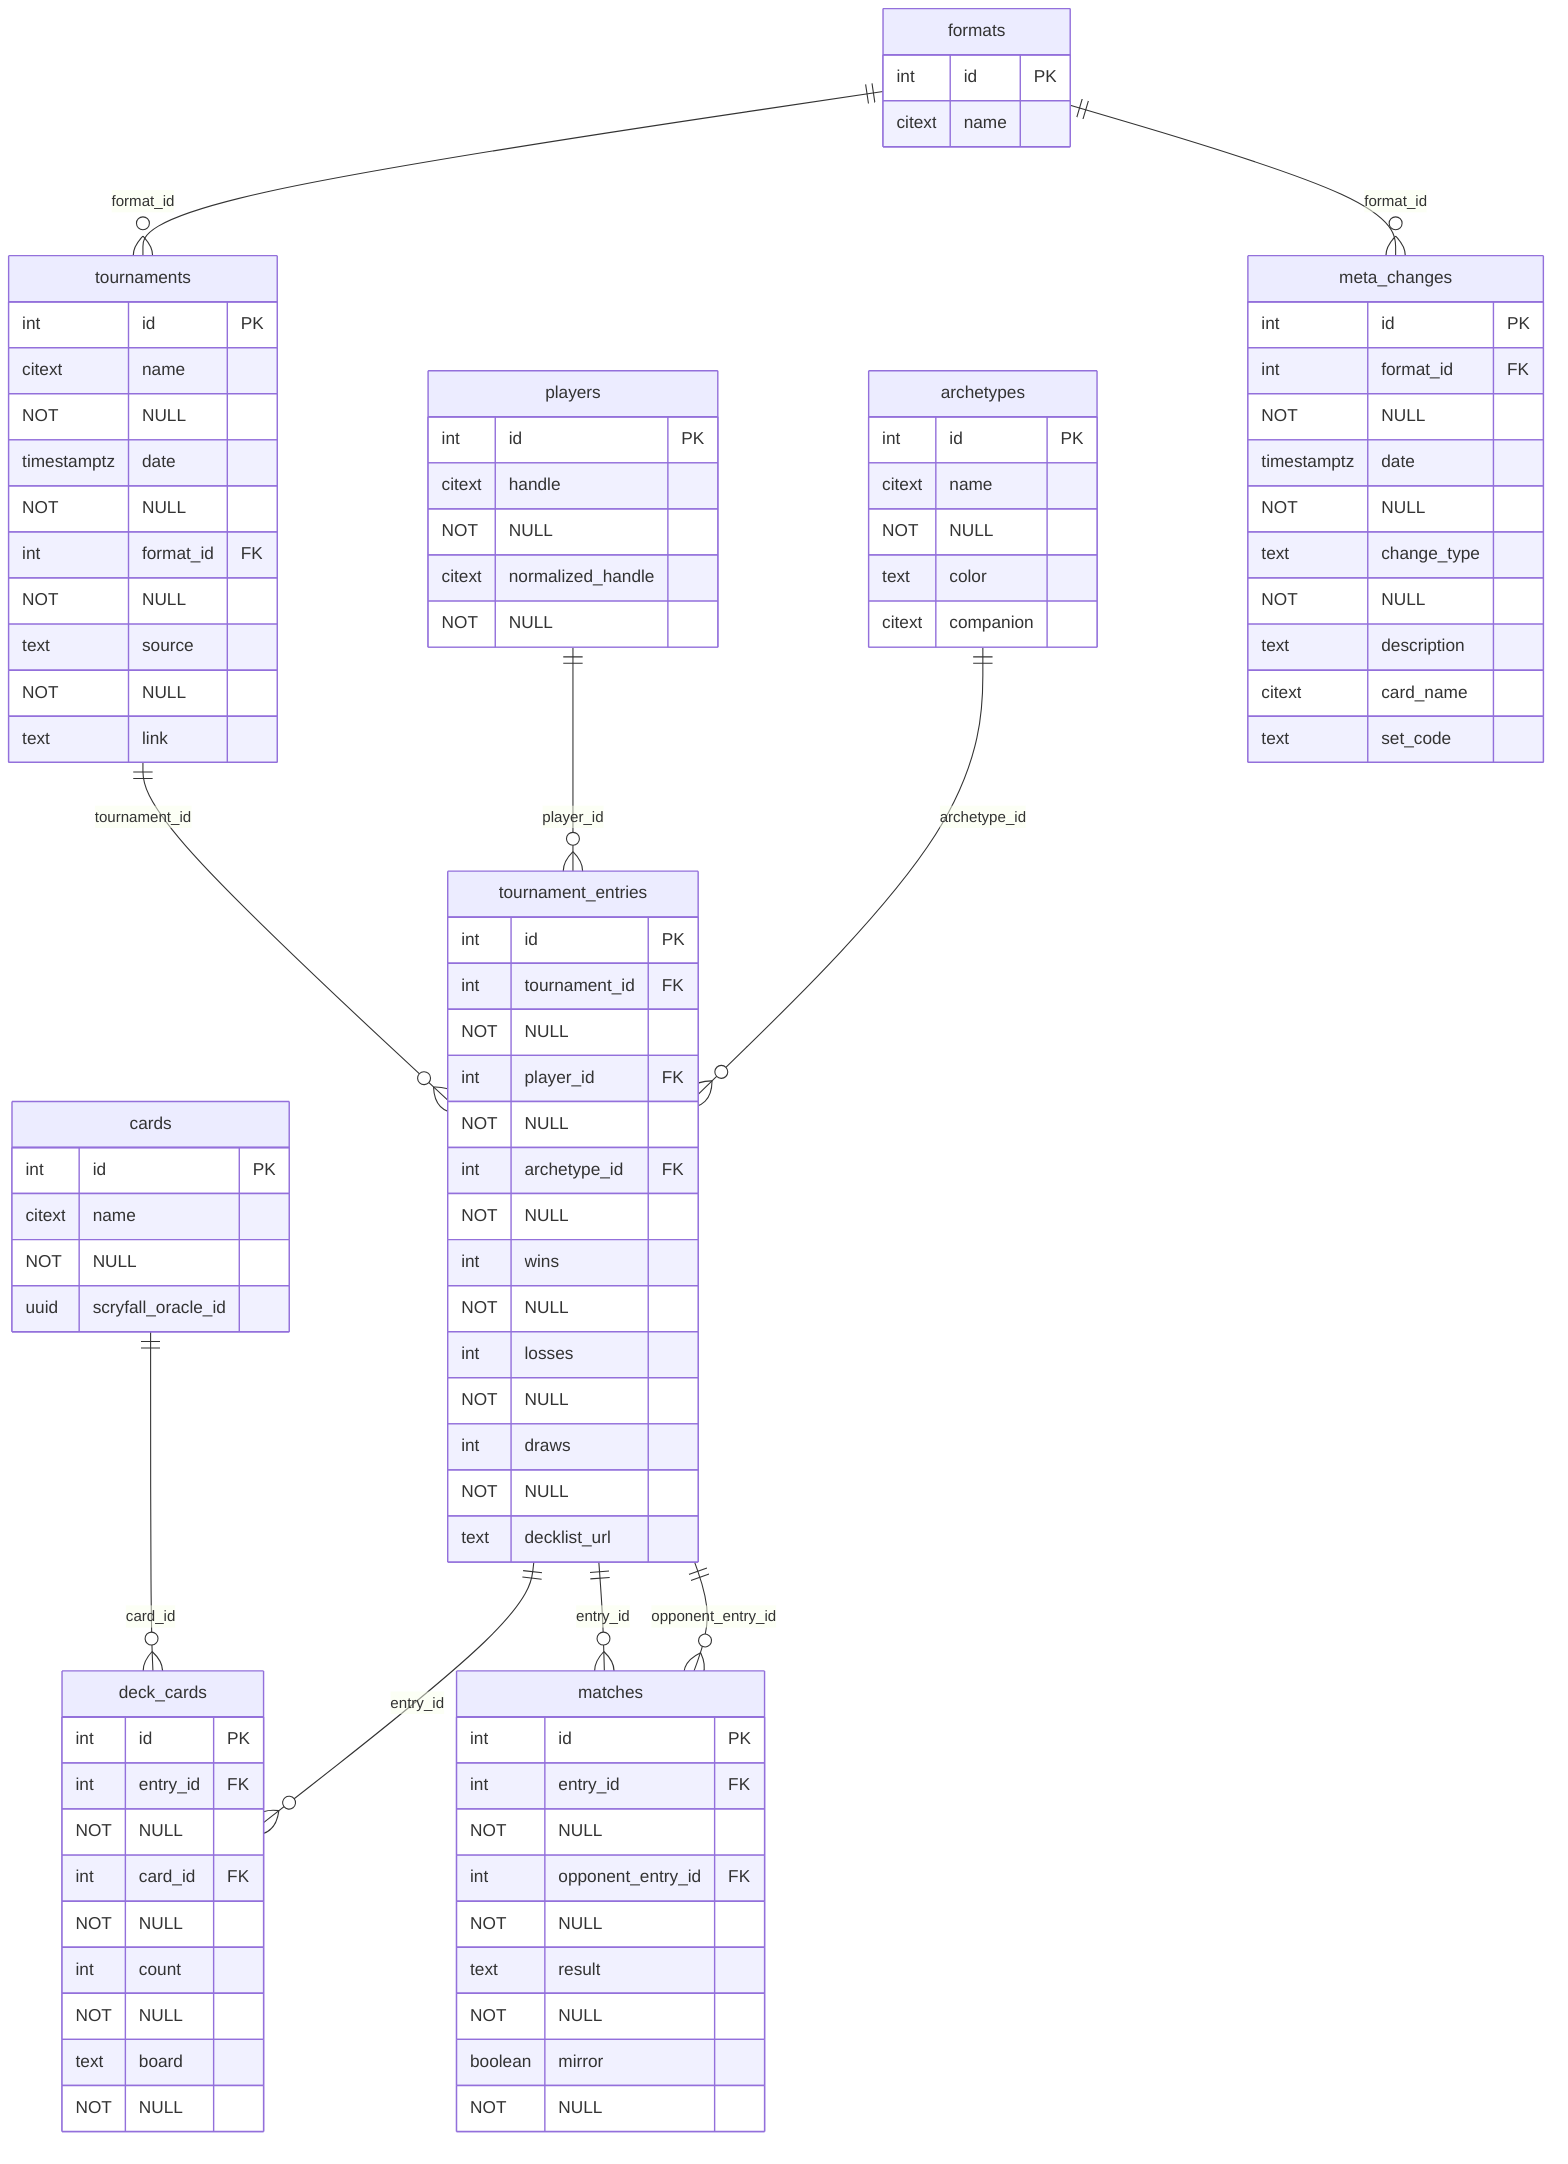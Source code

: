 erDiagram
    %% Enumerations (conceptual):
    %% - tournaments.source: MTGO | Melee | Other
    %% - deck_cards.board: MAIN | SIDE
    %% - matches.result: WIN | LOSS | DRAW

    formats {
        int id PK
        citext name
    }

    meta_changes {
        int id PK
        int format_id FK NOT NULL
        timestamptz date NOT NULL
        text change_type NOT NULL
        text description
        citext card_name
        text set_code
    }

    players {
        int id PK
        citext handle NOT NULL
        citext normalized_handle NOT NULL
    }

    cards {
        int id PK
        citext name NOT NULL
        uuid scryfall_oracle_id
    }

    archetypes {
        int id PK
        citext name NOT NULL
        text color
        citext companion
    }

    tournaments {
        int id PK
        citext name NOT NULL
        timestamptz date NOT NULL
        int format_id FK NOT NULL
        text source NOT NULL
        text link
    }

    tournament_entries {
        int id PK
        int tournament_id FK NOT NULL
        int player_id FK NOT NULL
        int archetype_id FK NOT NULL
        int wins NOT NULL
        int losses NOT NULL
        int draws NOT NULL
        text decklist_url
        %% UNIQUE (tournament_id, player_id)
    }

    deck_cards {
        int id PK
        int entry_id FK NOT NULL
        int card_id FK NOT NULL
        int count NOT NULL
        text board NOT NULL
        %% board: MAIN | SIDE
        %% UNIQUE (entry_id, card_id, board)
    }

    matches {
        int id PK
        int entry_id FK NOT NULL
        int opponent_entry_id FK NOT NULL
        text result NOT NULL
        %% result: WIN | LOSS | DRAW (from entry_id's perspective)
        boolean mirror NOT NULL
        %% mirror: true if same-archetype pairing
        %% To avoid double-counting in queries, aggregate by
        %% (stage, round_no, LEAST(entry_id, opponent_entry_id), GREATEST(...))
    }

    %% Relationships
    formats ||--o{ tournaments : "format_id"
    formats ||--o{ meta_changes : "format_id"
    tournaments ||--o{ tournament_entries : "tournament_id"
    players ||--o{ tournament_entries : "player_id"
    archetypes ||--o{ tournament_entries : "archetype_id"
    tournament_entries ||--o{ deck_cards : "entry_id"
    cards ||--o{ deck_cards : "card_id"
    tournament_entries ||--o{ matches : "entry_id"
    tournament_entries ||--o{ matches : "opponent_entry_id"